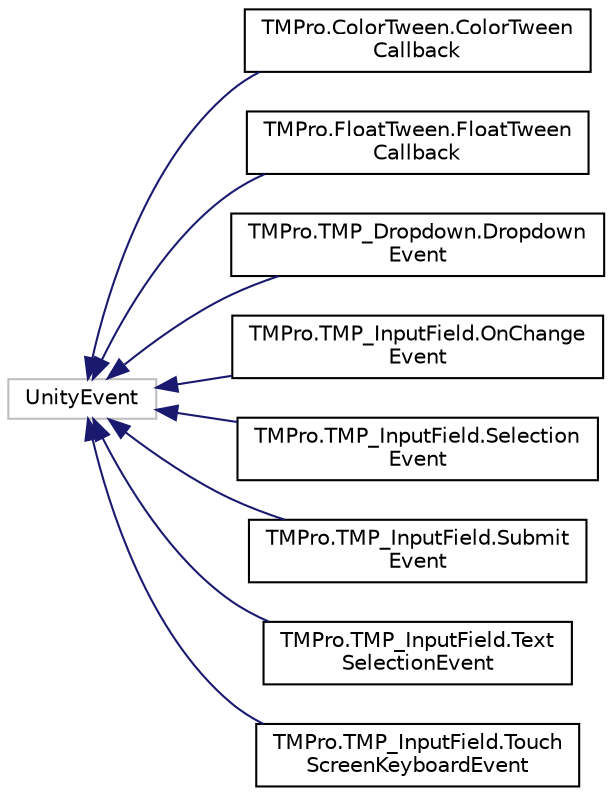 digraph "Graphical Class Hierarchy"
{
 // LATEX_PDF_SIZE
  edge [fontname="Helvetica",fontsize="10",labelfontname="Helvetica",labelfontsize="10"];
  node [fontname="Helvetica",fontsize="10",shape=record];
  rankdir="LR";
  Node6 [label="UnityEvent",height=0.2,width=0.4,color="grey75", fillcolor="white", style="filled",tooltip=" "];
  Node6 -> Node0 [dir="back",color="midnightblue",fontsize="10",style="solid",fontname="Helvetica"];
  Node0 [label="TMPro.ColorTween.ColorTween\lCallback",height=0.2,width=0.4,color="black", fillcolor="white", style="filled",URL="$class_t_m_pro_1_1_color_tween_1_1_color_tween_callback.html",tooltip=" "];
  Node6 -> Node8 [dir="back",color="midnightblue",fontsize="10",style="solid",fontname="Helvetica"];
  Node8 [label="TMPro.FloatTween.FloatTween\lCallback",height=0.2,width=0.4,color="black", fillcolor="white", style="filled",URL="$class_t_m_pro_1_1_float_tween_1_1_float_tween_callback.html",tooltip=" "];
  Node6 -> Node9 [dir="back",color="midnightblue",fontsize="10",style="solid",fontname="Helvetica"];
  Node9 [label="TMPro.TMP_Dropdown.Dropdown\lEvent",height=0.2,width=0.4,color="black", fillcolor="white", style="filled",URL="$class_t_m_pro_1_1_t_m_p___dropdown_1_1_dropdown_event.html",tooltip="UnityEvent callback for when a dropdown current option is changed."];
  Node6 -> Node10 [dir="back",color="midnightblue",fontsize="10",style="solid",fontname="Helvetica"];
  Node10 [label="TMPro.TMP_InputField.OnChange\lEvent",height=0.2,width=0.4,color="black", fillcolor="white", style="filled",URL="$class_t_m_pro_1_1_t_m_p___input_field_1_1_on_change_event.html",tooltip=" "];
  Node6 -> Node11 [dir="back",color="midnightblue",fontsize="10",style="solid",fontname="Helvetica"];
  Node11 [label="TMPro.TMP_InputField.Selection\lEvent",height=0.2,width=0.4,color="black", fillcolor="white", style="filled",URL="$class_t_m_pro_1_1_t_m_p___input_field_1_1_selection_event.html",tooltip=" "];
  Node6 -> Node12 [dir="back",color="midnightblue",fontsize="10",style="solid",fontname="Helvetica"];
  Node12 [label="TMPro.TMP_InputField.Submit\lEvent",height=0.2,width=0.4,color="black", fillcolor="white", style="filled",URL="$class_t_m_pro_1_1_t_m_p___input_field_1_1_submit_event.html",tooltip=" "];
  Node6 -> Node13 [dir="back",color="midnightblue",fontsize="10",style="solid",fontname="Helvetica"];
  Node13 [label="TMPro.TMP_InputField.Text\lSelectionEvent",height=0.2,width=0.4,color="black", fillcolor="white", style="filled",URL="$class_t_m_pro_1_1_t_m_p___input_field_1_1_text_selection_event.html",tooltip=" "];
  Node6 -> Node14 [dir="back",color="midnightblue",fontsize="10",style="solid",fontname="Helvetica"];
  Node14 [label="TMPro.TMP_InputField.Touch\lScreenKeyboardEvent",height=0.2,width=0.4,color="black", fillcolor="white", style="filled",URL="$class_t_m_pro_1_1_t_m_p___input_field_1_1_touch_screen_keyboard_event.html",tooltip=" "];
}
